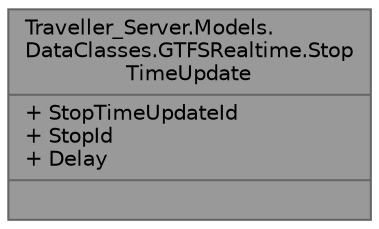 digraph "Traveller_Server.Models.DataClasses.GTFSRealtime.StopTimeUpdate"
{
 // LATEX_PDF_SIZE
  bgcolor="transparent";
  edge [fontname=Helvetica,fontsize=10,labelfontname=Helvetica,labelfontsize=10];
  node [fontname=Helvetica,fontsize=10,shape=box,height=0.2,width=0.4];
  Node1 [shape=record,label="{Traveller_Server.Models.\lDataClasses.GTFSRealtime.Stop\lTimeUpdate\n|+ StopTimeUpdateId\l+ StopId\l+ Delay\l|}",height=0.2,width=0.4,color="gray40", fillcolor="grey60", style="filled", fontcolor="black",tooltip="Class that represents a real time update for a given stop of a trip."];
}
